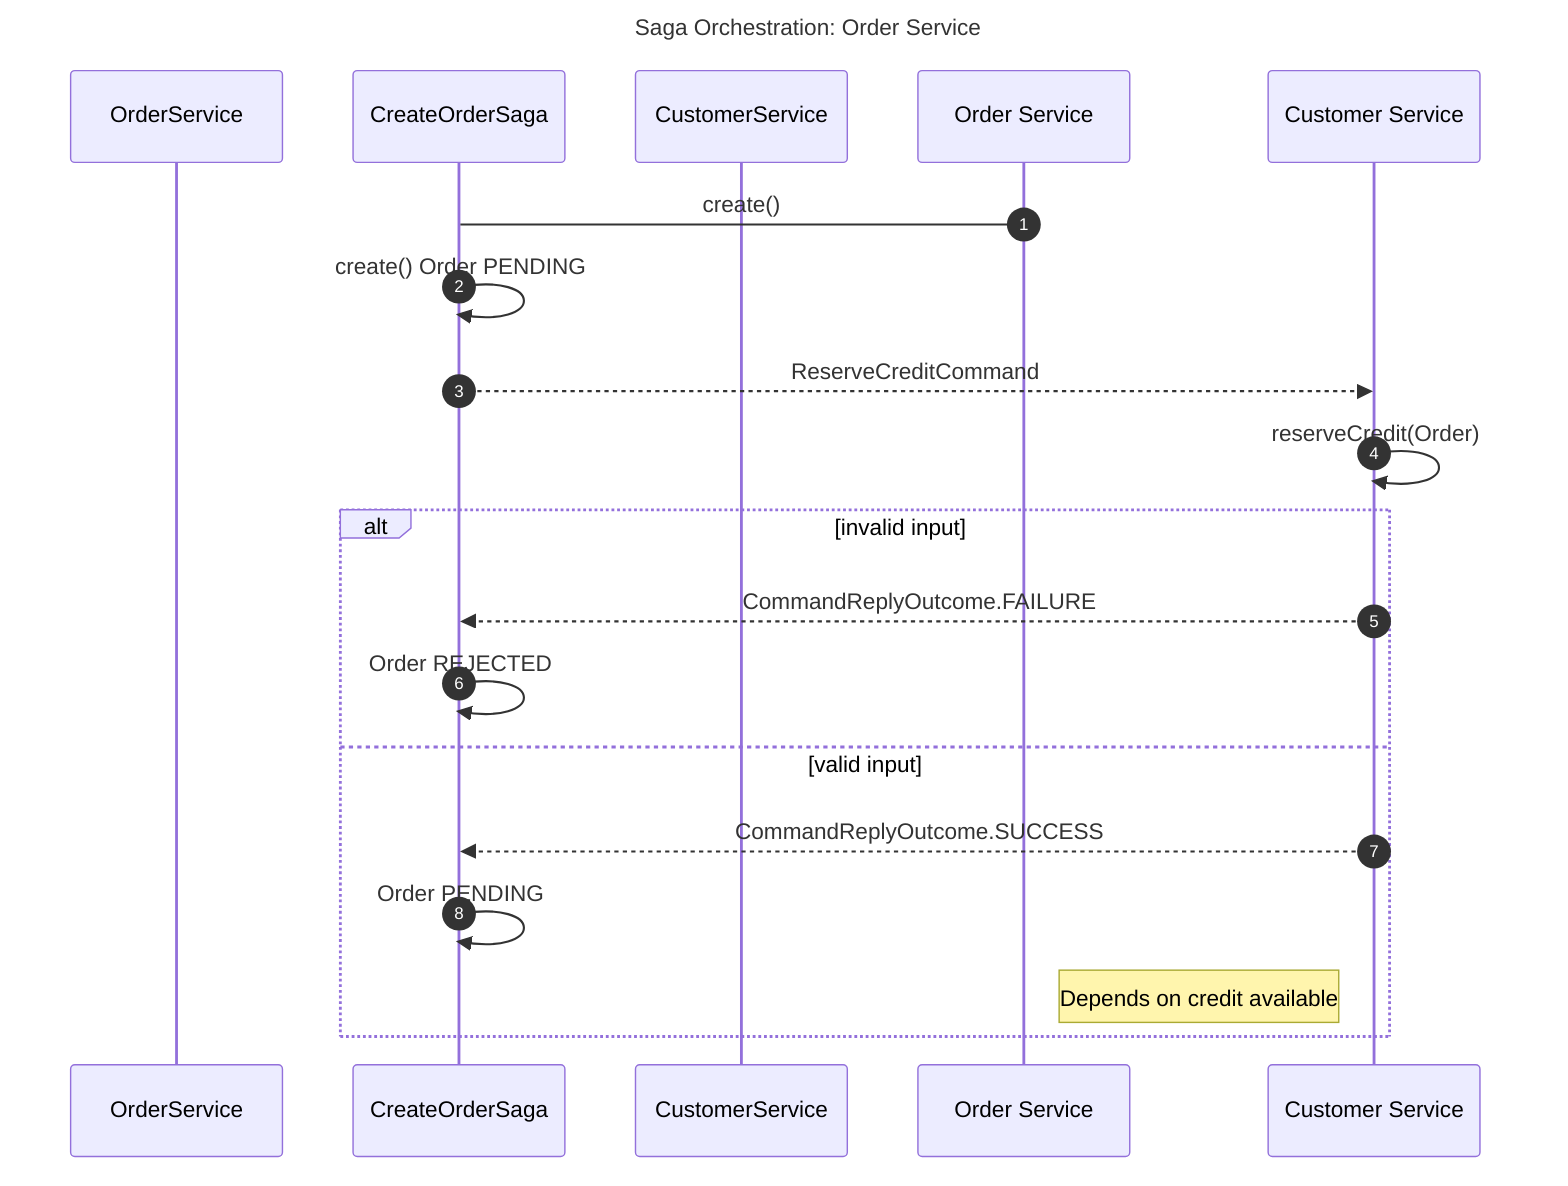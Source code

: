 ---
title: "Saga Orchestration: Order Service"
---

sequenceDiagram
autonumber
participant OrderService
participant CreateOrderSaga
participant CustomerService

Order Service-> CreateOrderSaga: create()
CreateOrderSaga->> CreateOrderSaga: create() Order PENDING
CreateOrderSaga -->> Customer Service: ReserveCreditCommand
Customer Service->> Customer Service: reserveCredit(Order)

alt invalid input
Customer Service-->>CreateOrderSaga: CommandReplyOutcome.FAILURE
CreateOrderSaga->> CreateOrderSaga: Order REJECTED
else valid input
Customer Service-->>CreateOrderSaga: CommandReplyOutcome.SUCCESS
CreateOrderSaga->> CreateOrderSaga: Order PENDING
Note left of Customer Service: Depends on credit available
end